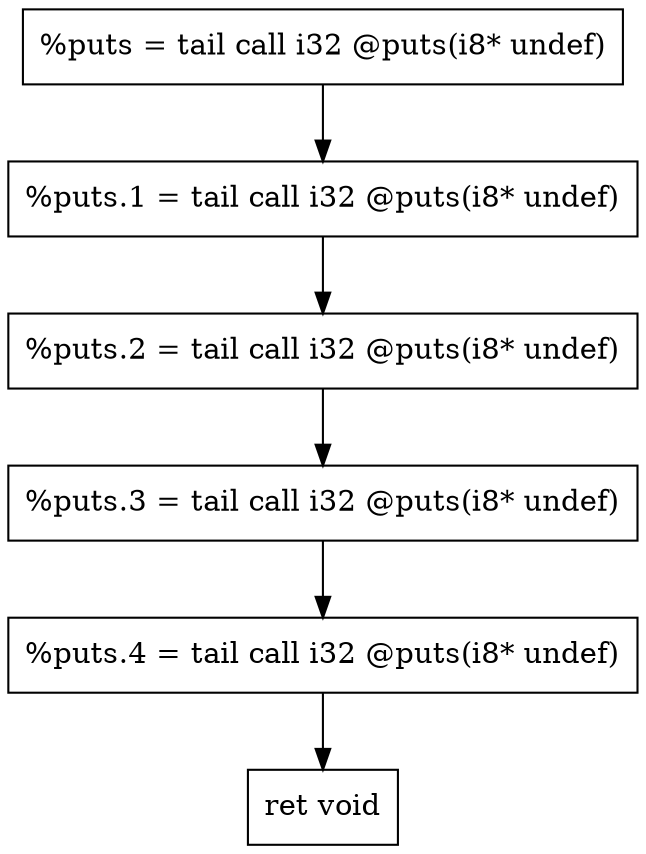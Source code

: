 digraph "CDFG for'func' function" {
	Node0x563c7c8c9a10[shape=record, label="  %puts = tail call i32 @puts(i8* undef)"]
	Node0x563c7c8c9b20[shape=record, label="  %puts.1 = tail call i32 @puts(i8* undef)"]
	Node0x563c7c8c9c10[shape=record, label="  %puts.2 = tail call i32 @puts(i8* undef)"]
	Node0x563c7c8c9d00[shape=record, label="  %puts.3 = tail call i32 @puts(i8* undef)"]
	Node0x563c7c8c9df0[shape=record, label="  %puts.4 = tail call i32 @puts(i8* undef)"]
	Node0x563c7c8c9e90[shape=record, label="  ret void"]
	Node0x563c7c8c9a10 -> Node0x563c7c8c9b20
	Node0x563c7c8c9b20 -> Node0x563c7c8c9c10
	Node0x563c7c8c9c10 -> Node0x563c7c8c9d00
	Node0x563c7c8c9d00 -> Node0x563c7c8c9df0
	Node0x563c7c8c9df0 -> Node0x563c7c8c9e90
edge [color=red]
}
